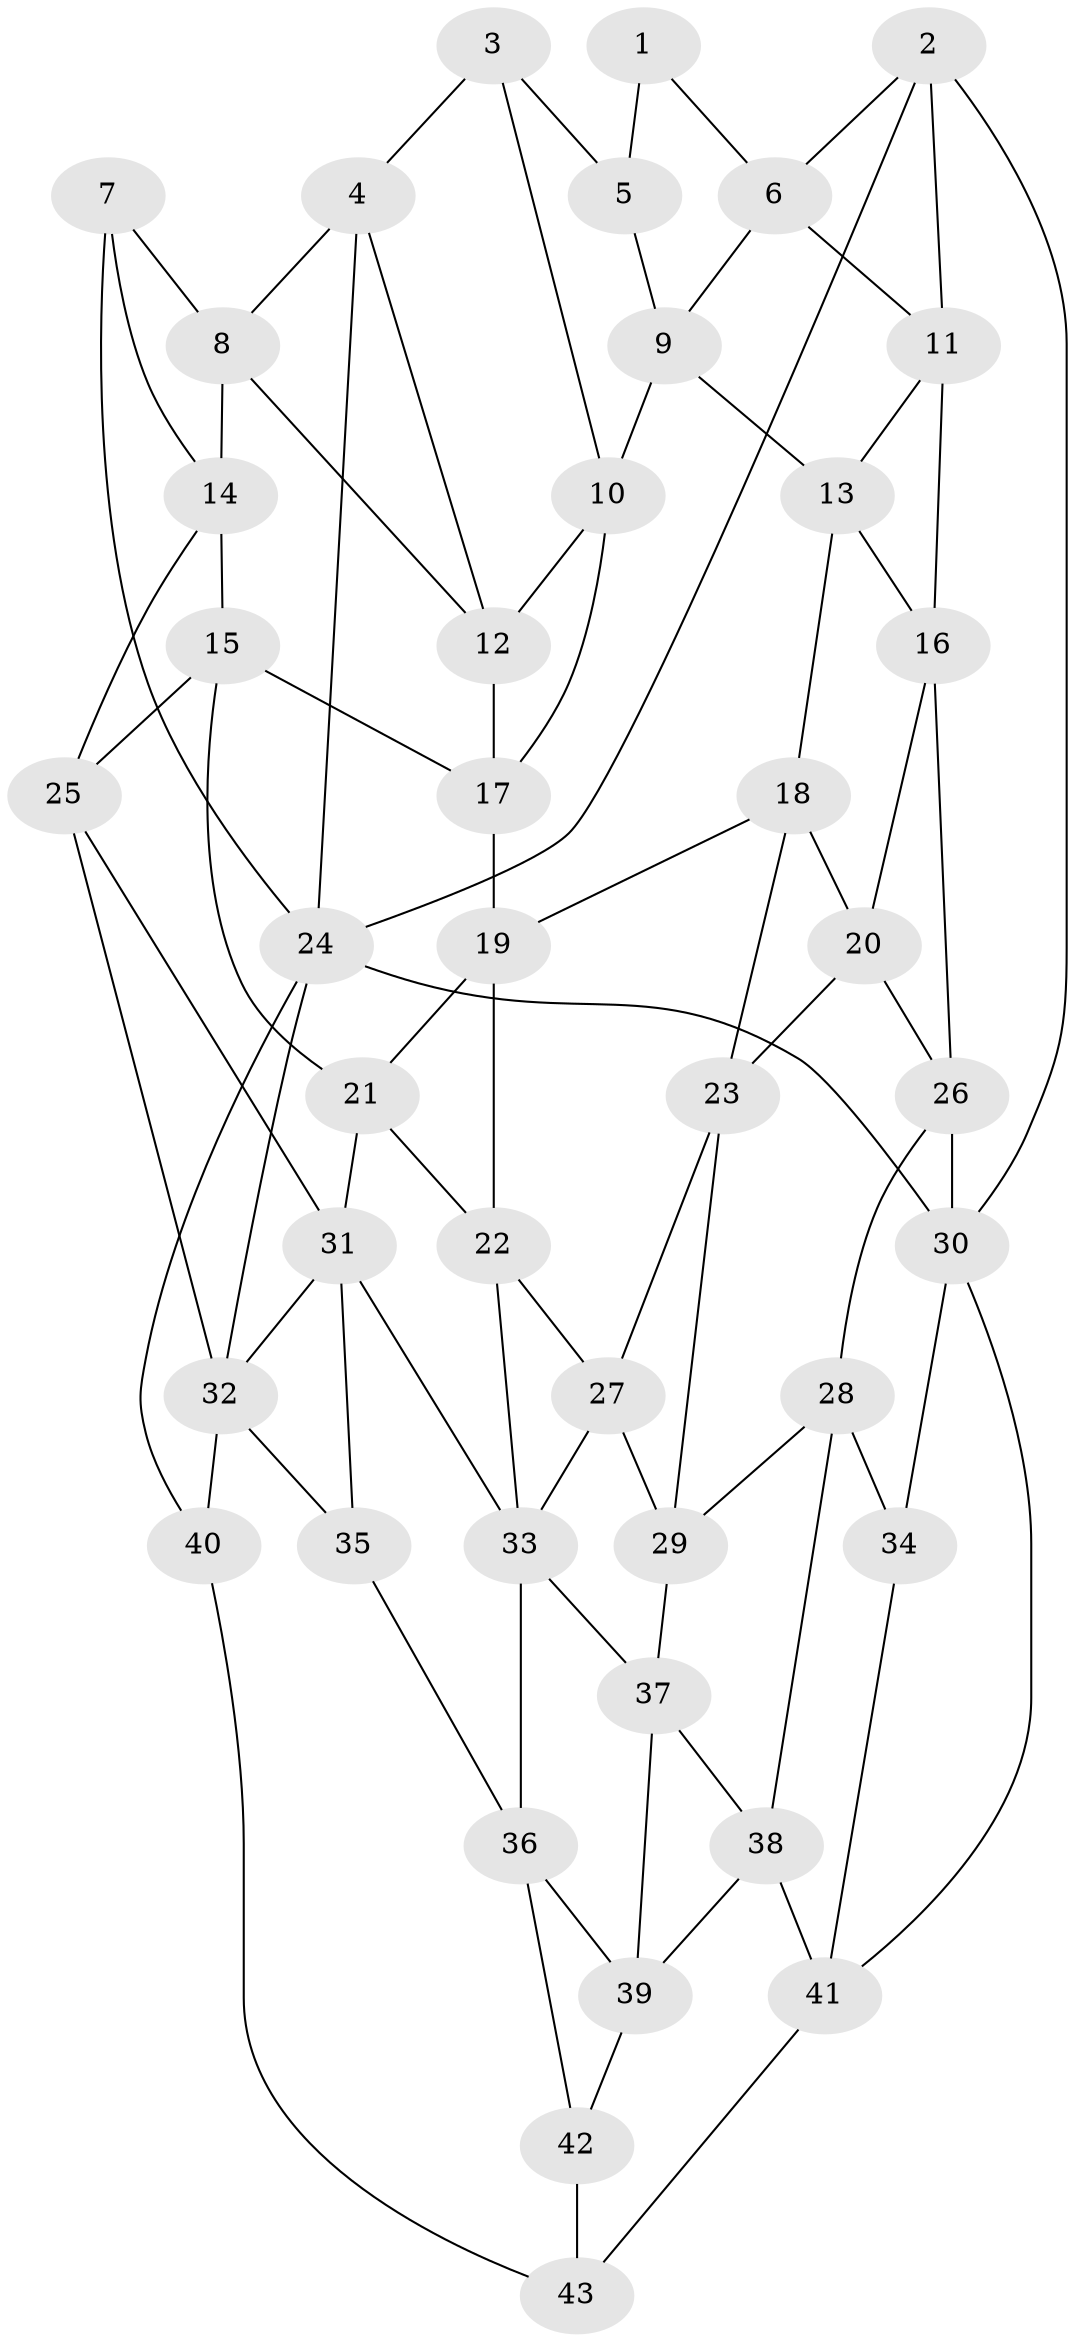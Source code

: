 // original degree distribution, {3: 0.03488372093023256, 5: 0.5232558139534884, 4: 0.22093023255813954, 6: 0.22093023255813954}
// Generated by graph-tools (version 1.1) at 2025/27/03/09/25 03:27:16]
// undirected, 43 vertices, 84 edges
graph export_dot {
graph [start="1"]
  node [color=gray90,style=filled];
  1;
  2;
  3;
  4;
  5;
  6;
  7;
  8;
  9;
  10;
  11;
  12;
  13;
  14;
  15;
  16;
  17;
  18;
  19;
  20;
  21;
  22;
  23;
  24;
  25;
  26;
  27;
  28;
  29;
  30;
  31;
  32;
  33;
  34;
  35;
  36;
  37;
  38;
  39;
  40;
  41;
  42;
  43;
  1 -- 5 [weight=2.0];
  1 -- 6 [weight=1.0];
  2 -- 6 [weight=1.0];
  2 -- 11 [weight=1.0];
  2 -- 24 [weight=1.0];
  2 -- 30 [weight=1.0];
  3 -- 4 [weight=1.0];
  3 -- 5 [weight=1.0];
  3 -- 10 [weight=1.0];
  4 -- 8 [weight=1.0];
  4 -- 12 [weight=1.0];
  4 -- 24 [weight=1.0];
  5 -- 9 [weight=1.0];
  6 -- 9 [weight=1.0];
  6 -- 11 [weight=1.0];
  7 -- 8 [weight=1.0];
  7 -- 14 [weight=1.0];
  7 -- 24 [weight=1.0];
  8 -- 12 [weight=1.0];
  8 -- 14 [weight=1.0];
  9 -- 10 [weight=1.0];
  9 -- 13 [weight=1.0];
  10 -- 12 [weight=1.0];
  10 -- 17 [weight=1.0];
  11 -- 13 [weight=1.0];
  11 -- 16 [weight=1.0];
  12 -- 17 [weight=1.0];
  13 -- 16 [weight=1.0];
  13 -- 18 [weight=1.0];
  14 -- 15 [weight=1.0];
  14 -- 25 [weight=1.0];
  15 -- 17 [weight=1.0];
  15 -- 21 [weight=1.0];
  15 -- 25 [weight=1.0];
  16 -- 20 [weight=1.0];
  16 -- 26 [weight=1.0];
  17 -- 19 [weight=1.0];
  18 -- 19 [weight=1.0];
  18 -- 20 [weight=1.0];
  18 -- 23 [weight=1.0];
  19 -- 21 [weight=1.0];
  19 -- 22 [weight=1.0];
  20 -- 23 [weight=1.0];
  20 -- 26 [weight=1.0];
  21 -- 22 [weight=1.0];
  21 -- 31 [weight=1.0];
  22 -- 27 [weight=1.0];
  22 -- 33 [weight=1.0];
  23 -- 27 [weight=1.0];
  23 -- 29 [weight=1.0];
  24 -- 30 [weight=1.0];
  24 -- 32 [weight=1.0];
  24 -- 40 [weight=1.0];
  25 -- 31 [weight=1.0];
  25 -- 32 [weight=1.0];
  26 -- 28 [weight=1.0];
  26 -- 30 [weight=1.0];
  27 -- 29 [weight=1.0];
  27 -- 33 [weight=1.0];
  28 -- 29 [weight=1.0];
  28 -- 34 [weight=1.0];
  28 -- 38 [weight=1.0];
  29 -- 37 [weight=1.0];
  30 -- 34 [weight=1.0];
  30 -- 41 [weight=1.0];
  31 -- 32 [weight=1.0];
  31 -- 33 [weight=1.0];
  31 -- 35 [weight=1.0];
  32 -- 35 [weight=1.0];
  32 -- 40 [weight=1.0];
  33 -- 36 [weight=1.0];
  33 -- 37 [weight=1.0];
  34 -- 41 [weight=1.0];
  35 -- 36 [weight=1.0];
  36 -- 39 [weight=1.0];
  36 -- 42 [weight=1.0];
  37 -- 38 [weight=1.0];
  37 -- 39 [weight=1.0];
  38 -- 39 [weight=1.0];
  38 -- 41 [weight=1.0];
  39 -- 42 [weight=1.0];
  40 -- 43 [weight=1.0];
  41 -- 43 [weight=1.0];
  42 -- 43 [weight=2.0];
}

